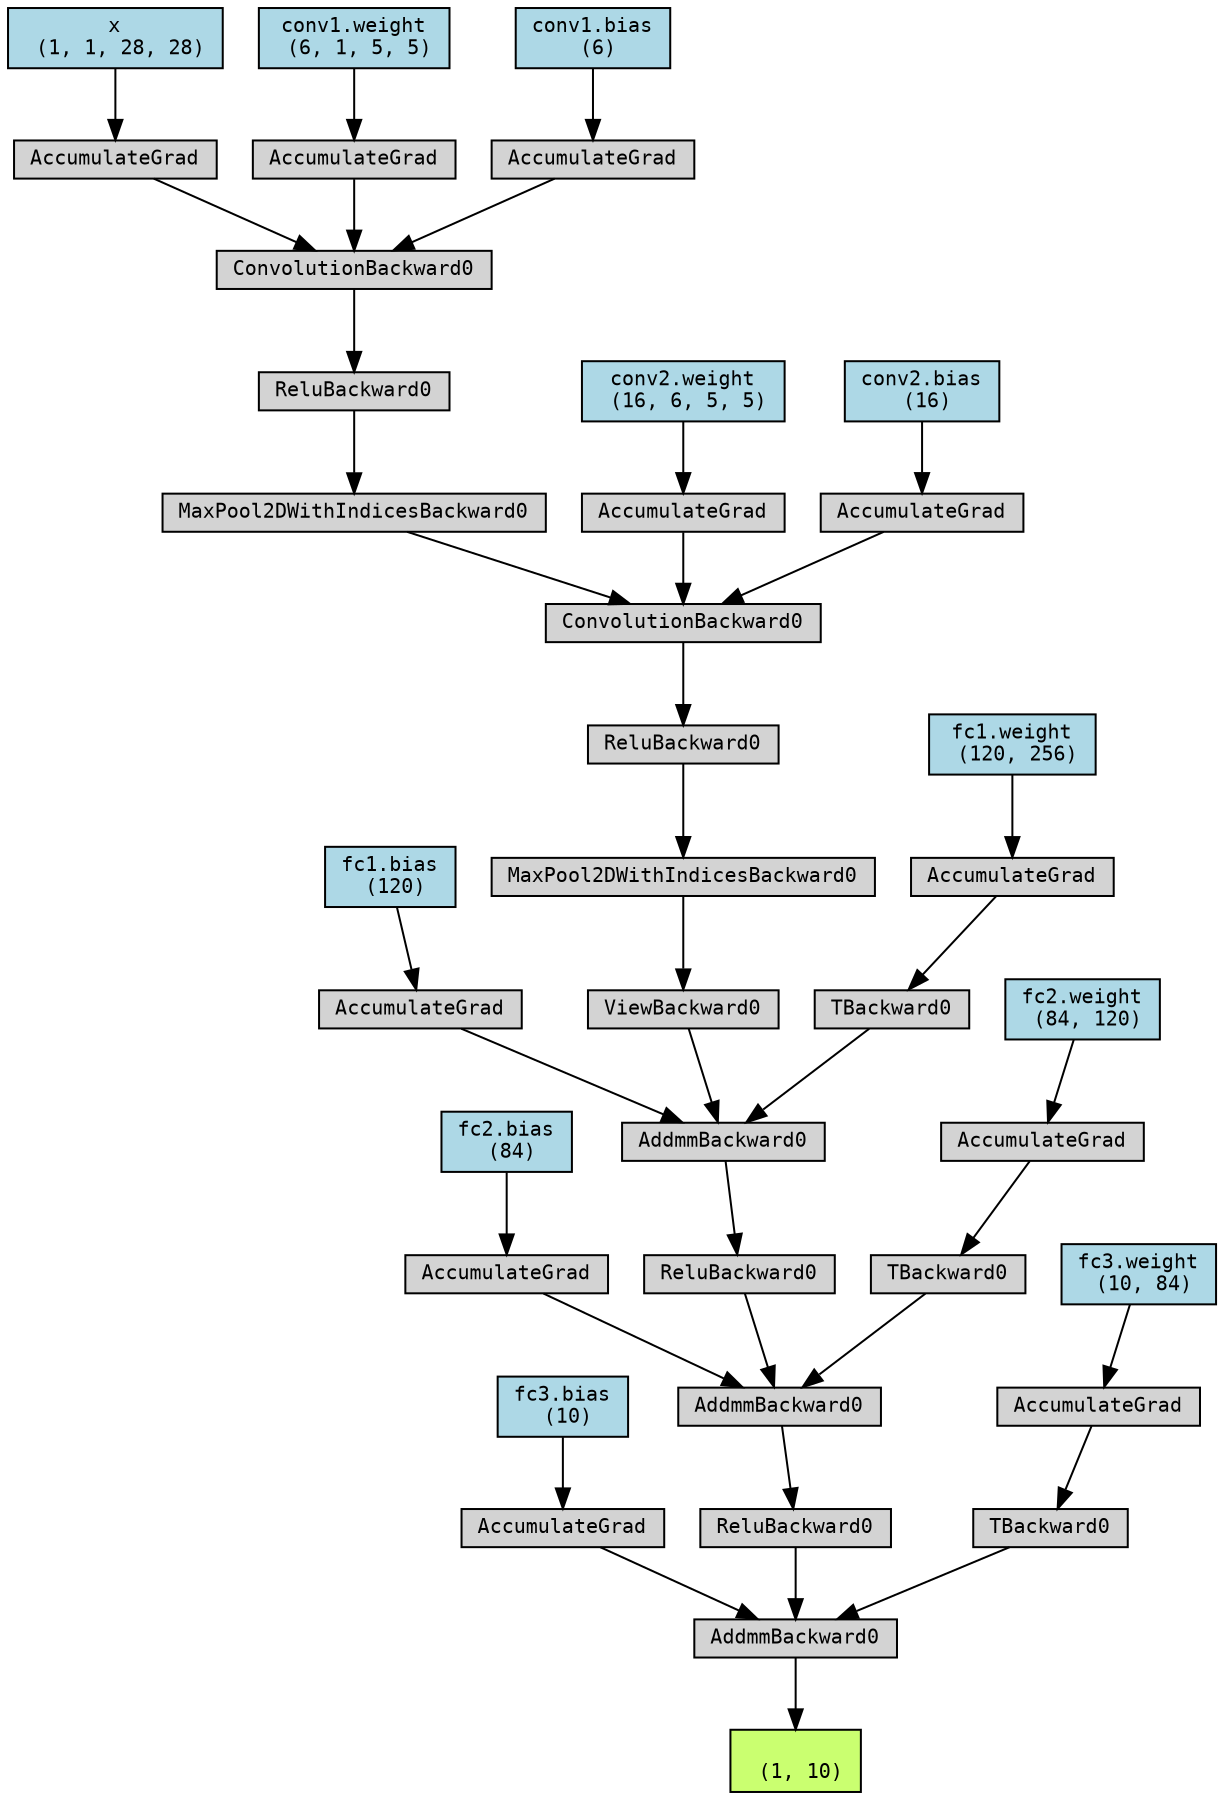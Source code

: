 digraph {
	graph [size="12,12"]
	node [align=left fontname=monospace fontsize=10 height=0.2 ranksep=0.1 shape=box style=filled]
	2017131823328 [label="
 (1, 10)" fillcolor=darkolivegreen1]
	2017135387664 [label=AddmmBackward0]
	2017135387376 -> 2017135387664
	2017131823568 [label="fc3.bias
 (10)" fillcolor=lightblue]
	2017131823568 -> 2017135387376
	2017135387376 [label=AccumulateGrad]
	2017135387472 -> 2017135387664
	2017135387472 [label=ReluBackward0]
	2017135387520 -> 2017135387472
	2017135387520 [label=AddmmBackward0]
	2017135387088 -> 2017135387520
	2017131823728 [label="fc2.bias
 (84)" fillcolor=lightblue]
	2017131823728 -> 2017135387088
	2017135387088 [label=AccumulateGrad]
	2017135387136 -> 2017135387520
	2017135387136 [label=ReluBackward0]
	2017135386992 -> 2017135387136
	2017135386992 [label=AddmmBackward0]
	2017135386704 -> 2017135386992
	2017131823888 [label="fc1.bias
 (120)" fillcolor=lightblue]
	2017131823888 -> 2017135386704
	2017135386704 [label=AccumulateGrad]
	2017135386848 -> 2017135386992
	2017135386848 [label=ViewBackward0]
	2017135386608 -> 2017135386848
	2017135386608 [label=MaxPool2DWithIndicesBackward0]
	2017135386320 -> 2017135386608
	2017135386320 [label=ReluBackward0]
	2017135388336 -> 2017135386320
	2017135388336 [label=ConvolutionBackward0]
	2017135388432 -> 2017135388336
	2017135388432 [label=MaxPool2DWithIndicesBackward0]
	2017135388624 -> 2017135388432
	2017135388624 [label=ReluBackward0]
	2017135388720 -> 2017135388624
	2017135388720 [label=ConvolutionBackward0]
	2017135388816 -> 2017135388720
	2018529542608 [label="x
 (1, 1, 28, 28)" fillcolor=lightblue]
	2018529542608 -> 2017135388816
	2017135388816 [label=AccumulateGrad]
	2017135388768 -> 2017135388720
	2017131824368 [label="conv1.weight
 (6, 1, 5, 5)" fillcolor=lightblue]
	2017131824368 -> 2017135388768
	2017135388768 [label=AccumulateGrad]
	2017135388528 -> 2017135388720
	2017131824288 [label="conv1.bias
 (6)" fillcolor=lightblue]
	2017131824288 -> 2017135388528
	2017135388528 [label=AccumulateGrad]
	2017135388384 -> 2017135388336
	2017131824128 [label="conv2.weight
 (16, 6, 5, 5)" fillcolor=lightblue]
	2017131824128 -> 2017135388384
	2017135388384 [label=AccumulateGrad]
	2017135386464 -> 2017135388336
	2017131824048 [label="conv2.bias
 (16)" fillcolor=lightblue]
	2017131824048 -> 2017135386464
	2017135386464 [label=AccumulateGrad]
	2017135386896 -> 2017135386992
	2017135386896 [label=TBackward0]
	2017135386272 -> 2017135386896
	2017131823968 [label="fc1.weight
 (120, 256)" fillcolor=lightblue]
	2017131823968 -> 2017135386272
	2017135386272 [label=AccumulateGrad]
	2017135387568 -> 2017135387520
	2017135387568 [label=TBackward0]
	2017135386416 -> 2017135387568
	2017131823808 [label="fc2.weight
 (84, 120)" fillcolor=lightblue]
	2017131823808 -> 2017135386416
	2017135386416 [label=AccumulateGrad]
	2017135387424 -> 2017135387664
	2017135387424 [label=TBackward0]
	2017135386656 -> 2017135387424
	2017131823648 [label="fc3.weight
 (10, 84)" fillcolor=lightblue]
	2017131823648 -> 2017135386656
	2017135386656 [label=AccumulateGrad]
	2017135387664 -> 2017131823328
}
